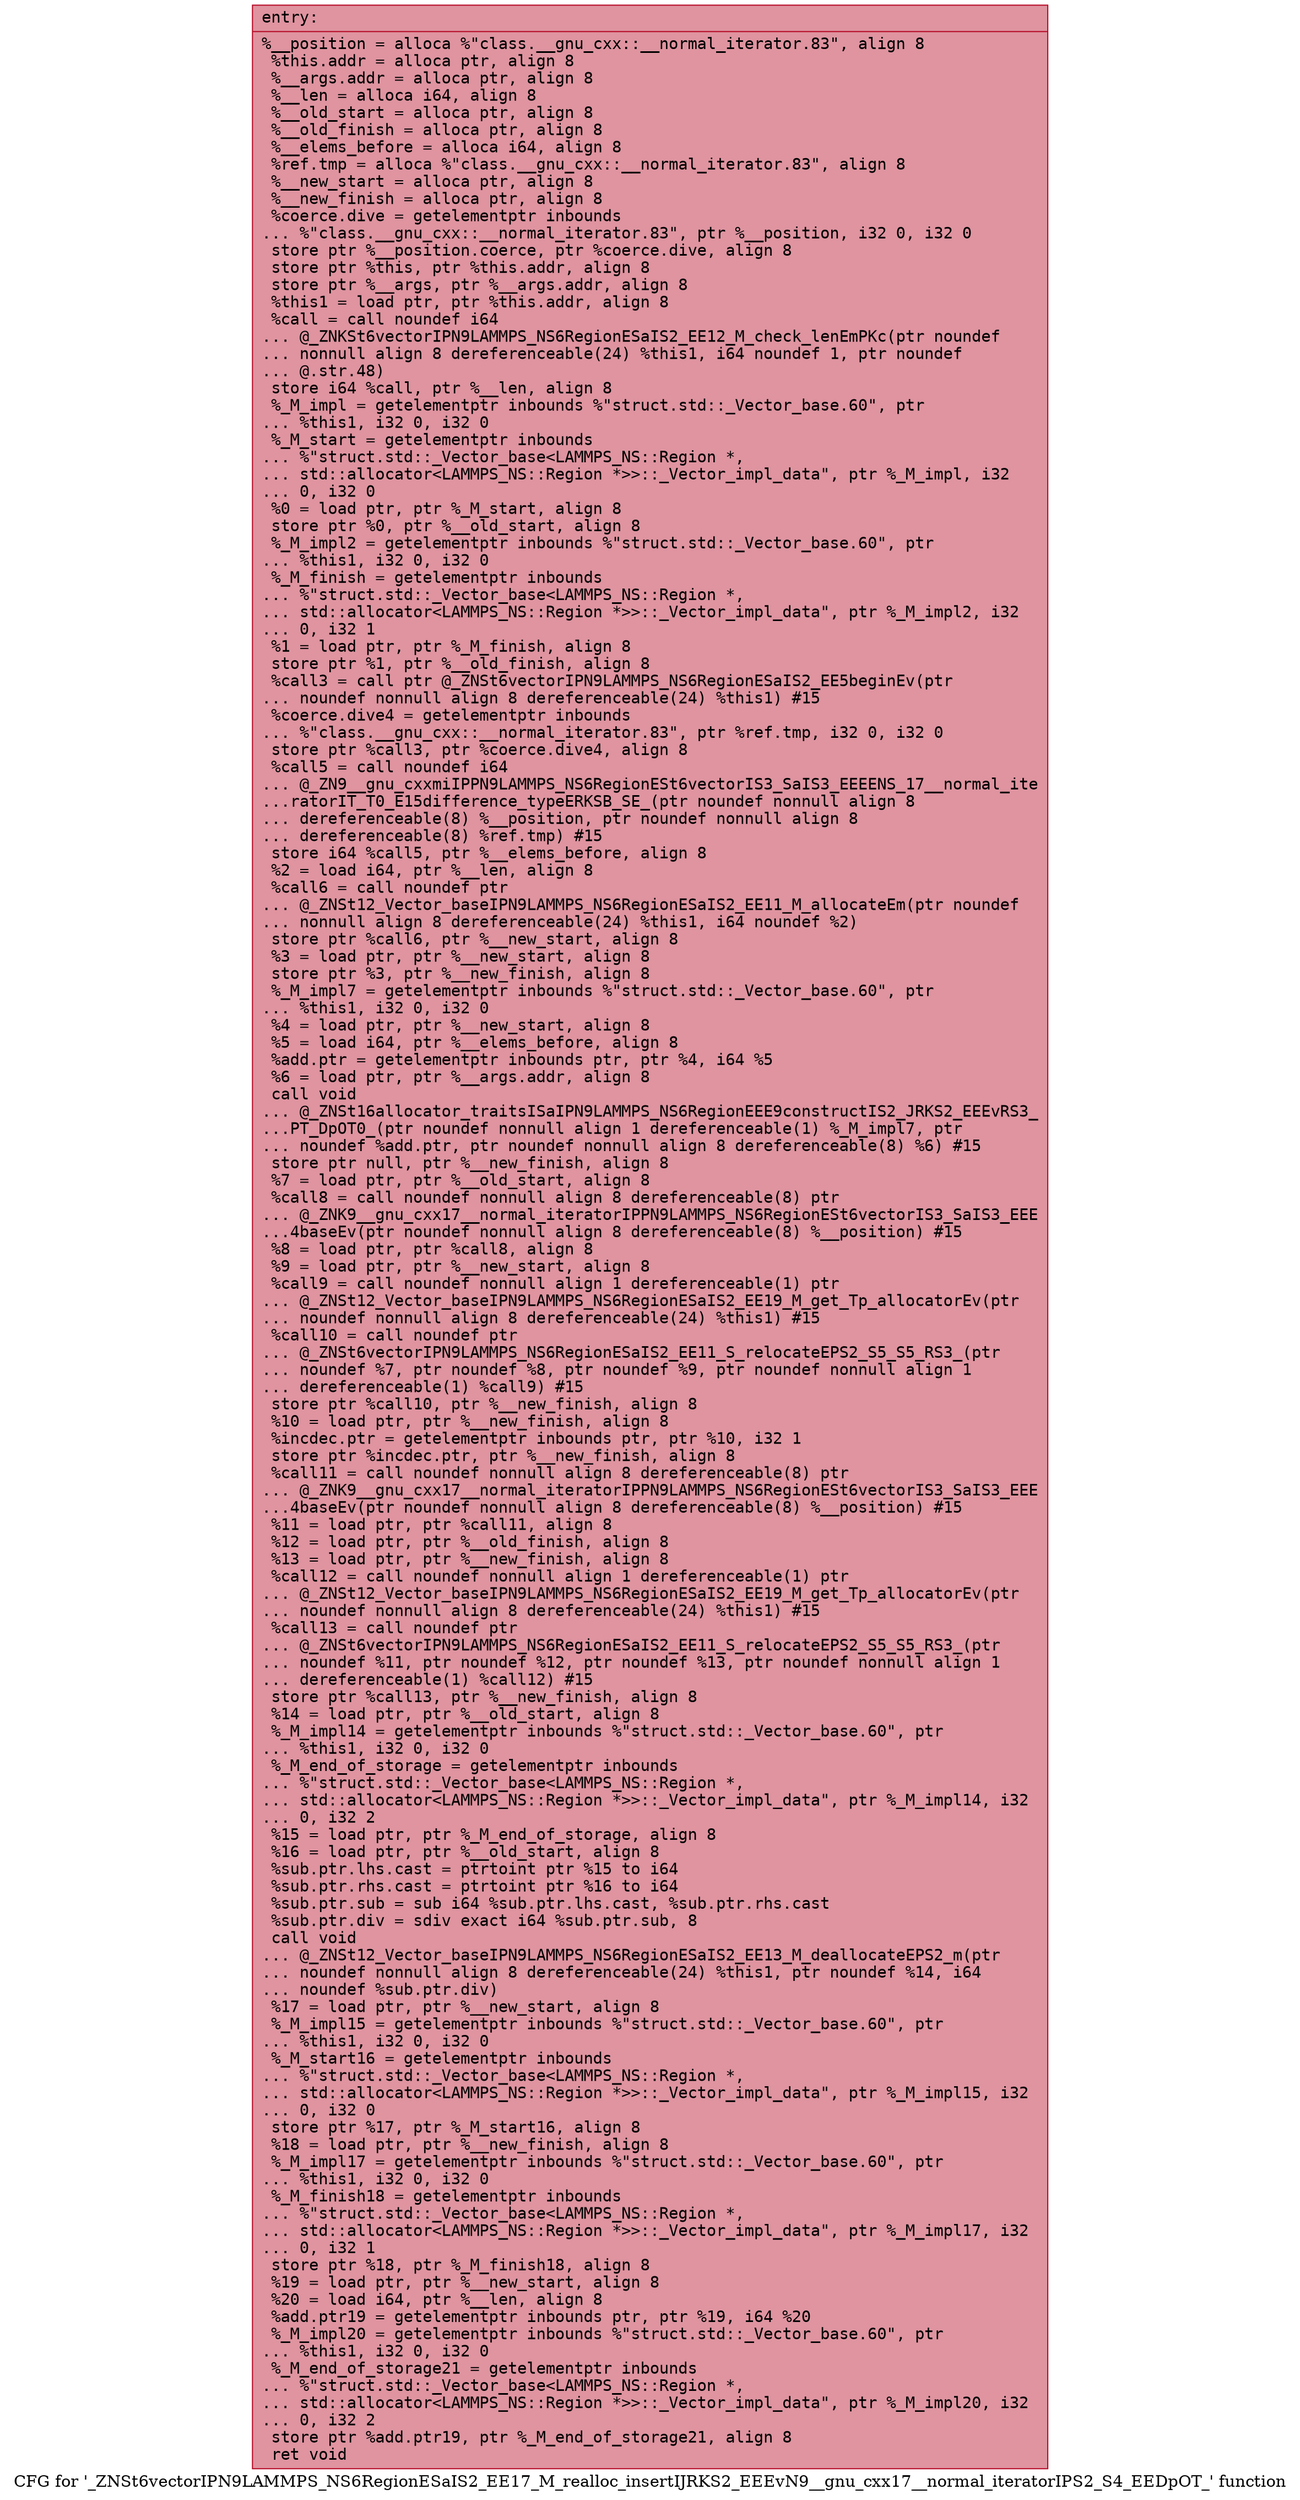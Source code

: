 digraph "CFG for '_ZNSt6vectorIPN9LAMMPS_NS6RegionESaIS2_EE17_M_realloc_insertIJRKS2_EEEvN9__gnu_cxx17__normal_iteratorIPS2_S4_EEDpOT_' function" {
	label="CFG for '_ZNSt6vectorIPN9LAMMPS_NS6RegionESaIS2_EE17_M_realloc_insertIJRKS2_EEEvN9__gnu_cxx17__normal_iteratorIPS2_S4_EEDpOT_' function";

	Node0x561837f7fb20 [shape=record,color="#b70d28ff", style=filled, fillcolor="#b70d2870" fontname="Courier",label="{entry:\l|  %__position = alloca %\"class.__gnu_cxx::__normal_iterator.83\", align 8\l  %this.addr = alloca ptr, align 8\l  %__args.addr = alloca ptr, align 8\l  %__len = alloca i64, align 8\l  %__old_start = alloca ptr, align 8\l  %__old_finish = alloca ptr, align 8\l  %__elems_before = alloca i64, align 8\l  %ref.tmp = alloca %\"class.__gnu_cxx::__normal_iterator.83\", align 8\l  %__new_start = alloca ptr, align 8\l  %__new_finish = alloca ptr, align 8\l  %coerce.dive = getelementptr inbounds\l... %\"class.__gnu_cxx::__normal_iterator.83\", ptr %__position, i32 0, i32 0\l  store ptr %__position.coerce, ptr %coerce.dive, align 8\l  store ptr %this, ptr %this.addr, align 8\l  store ptr %__args, ptr %__args.addr, align 8\l  %this1 = load ptr, ptr %this.addr, align 8\l  %call = call noundef i64\l... @_ZNKSt6vectorIPN9LAMMPS_NS6RegionESaIS2_EE12_M_check_lenEmPKc(ptr noundef\l... nonnull align 8 dereferenceable(24) %this1, i64 noundef 1, ptr noundef\l... @.str.48)\l  store i64 %call, ptr %__len, align 8\l  %_M_impl = getelementptr inbounds %\"struct.std::_Vector_base.60\", ptr\l... %this1, i32 0, i32 0\l  %_M_start = getelementptr inbounds\l... %\"struct.std::_Vector_base\<LAMMPS_NS::Region *,\l... std::allocator\<LAMMPS_NS::Region *\>\>::_Vector_impl_data\", ptr %_M_impl, i32\l... 0, i32 0\l  %0 = load ptr, ptr %_M_start, align 8\l  store ptr %0, ptr %__old_start, align 8\l  %_M_impl2 = getelementptr inbounds %\"struct.std::_Vector_base.60\", ptr\l... %this1, i32 0, i32 0\l  %_M_finish = getelementptr inbounds\l... %\"struct.std::_Vector_base\<LAMMPS_NS::Region *,\l... std::allocator\<LAMMPS_NS::Region *\>\>::_Vector_impl_data\", ptr %_M_impl2, i32\l... 0, i32 1\l  %1 = load ptr, ptr %_M_finish, align 8\l  store ptr %1, ptr %__old_finish, align 8\l  %call3 = call ptr @_ZNSt6vectorIPN9LAMMPS_NS6RegionESaIS2_EE5beginEv(ptr\l... noundef nonnull align 8 dereferenceable(24) %this1) #15\l  %coerce.dive4 = getelementptr inbounds\l... %\"class.__gnu_cxx::__normal_iterator.83\", ptr %ref.tmp, i32 0, i32 0\l  store ptr %call3, ptr %coerce.dive4, align 8\l  %call5 = call noundef i64\l... @_ZN9__gnu_cxxmiIPPN9LAMMPS_NS6RegionESt6vectorIS3_SaIS3_EEEENS_17__normal_ite\l...ratorIT_T0_E15difference_typeERKSB_SE_(ptr noundef nonnull align 8\l... dereferenceable(8) %__position, ptr noundef nonnull align 8\l... dereferenceable(8) %ref.tmp) #15\l  store i64 %call5, ptr %__elems_before, align 8\l  %2 = load i64, ptr %__len, align 8\l  %call6 = call noundef ptr\l... @_ZNSt12_Vector_baseIPN9LAMMPS_NS6RegionESaIS2_EE11_M_allocateEm(ptr noundef\l... nonnull align 8 dereferenceable(24) %this1, i64 noundef %2)\l  store ptr %call6, ptr %__new_start, align 8\l  %3 = load ptr, ptr %__new_start, align 8\l  store ptr %3, ptr %__new_finish, align 8\l  %_M_impl7 = getelementptr inbounds %\"struct.std::_Vector_base.60\", ptr\l... %this1, i32 0, i32 0\l  %4 = load ptr, ptr %__new_start, align 8\l  %5 = load i64, ptr %__elems_before, align 8\l  %add.ptr = getelementptr inbounds ptr, ptr %4, i64 %5\l  %6 = load ptr, ptr %__args.addr, align 8\l  call void\l... @_ZNSt16allocator_traitsISaIPN9LAMMPS_NS6RegionEEE9constructIS2_JRKS2_EEEvRS3_\l...PT_DpOT0_(ptr noundef nonnull align 1 dereferenceable(1) %_M_impl7, ptr\l... noundef %add.ptr, ptr noundef nonnull align 8 dereferenceable(8) %6) #15\l  store ptr null, ptr %__new_finish, align 8\l  %7 = load ptr, ptr %__old_start, align 8\l  %call8 = call noundef nonnull align 8 dereferenceable(8) ptr\l... @_ZNK9__gnu_cxx17__normal_iteratorIPPN9LAMMPS_NS6RegionESt6vectorIS3_SaIS3_EEE\l...4baseEv(ptr noundef nonnull align 8 dereferenceable(8) %__position) #15\l  %8 = load ptr, ptr %call8, align 8\l  %9 = load ptr, ptr %__new_start, align 8\l  %call9 = call noundef nonnull align 1 dereferenceable(1) ptr\l... @_ZNSt12_Vector_baseIPN9LAMMPS_NS6RegionESaIS2_EE19_M_get_Tp_allocatorEv(ptr\l... noundef nonnull align 8 dereferenceable(24) %this1) #15\l  %call10 = call noundef ptr\l... @_ZNSt6vectorIPN9LAMMPS_NS6RegionESaIS2_EE11_S_relocateEPS2_S5_S5_RS3_(ptr\l... noundef %7, ptr noundef %8, ptr noundef %9, ptr noundef nonnull align 1\l... dereferenceable(1) %call9) #15\l  store ptr %call10, ptr %__new_finish, align 8\l  %10 = load ptr, ptr %__new_finish, align 8\l  %incdec.ptr = getelementptr inbounds ptr, ptr %10, i32 1\l  store ptr %incdec.ptr, ptr %__new_finish, align 8\l  %call11 = call noundef nonnull align 8 dereferenceable(8) ptr\l... @_ZNK9__gnu_cxx17__normal_iteratorIPPN9LAMMPS_NS6RegionESt6vectorIS3_SaIS3_EEE\l...4baseEv(ptr noundef nonnull align 8 dereferenceable(8) %__position) #15\l  %11 = load ptr, ptr %call11, align 8\l  %12 = load ptr, ptr %__old_finish, align 8\l  %13 = load ptr, ptr %__new_finish, align 8\l  %call12 = call noundef nonnull align 1 dereferenceable(1) ptr\l... @_ZNSt12_Vector_baseIPN9LAMMPS_NS6RegionESaIS2_EE19_M_get_Tp_allocatorEv(ptr\l... noundef nonnull align 8 dereferenceable(24) %this1) #15\l  %call13 = call noundef ptr\l... @_ZNSt6vectorIPN9LAMMPS_NS6RegionESaIS2_EE11_S_relocateEPS2_S5_S5_RS3_(ptr\l... noundef %11, ptr noundef %12, ptr noundef %13, ptr noundef nonnull align 1\l... dereferenceable(1) %call12) #15\l  store ptr %call13, ptr %__new_finish, align 8\l  %14 = load ptr, ptr %__old_start, align 8\l  %_M_impl14 = getelementptr inbounds %\"struct.std::_Vector_base.60\", ptr\l... %this1, i32 0, i32 0\l  %_M_end_of_storage = getelementptr inbounds\l... %\"struct.std::_Vector_base\<LAMMPS_NS::Region *,\l... std::allocator\<LAMMPS_NS::Region *\>\>::_Vector_impl_data\", ptr %_M_impl14, i32\l... 0, i32 2\l  %15 = load ptr, ptr %_M_end_of_storage, align 8\l  %16 = load ptr, ptr %__old_start, align 8\l  %sub.ptr.lhs.cast = ptrtoint ptr %15 to i64\l  %sub.ptr.rhs.cast = ptrtoint ptr %16 to i64\l  %sub.ptr.sub = sub i64 %sub.ptr.lhs.cast, %sub.ptr.rhs.cast\l  %sub.ptr.div = sdiv exact i64 %sub.ptr.sub, 8\l  call void\l... @_ZNSt12_Vector_baseIPN9LAMMPS_NS6RegionESaIS2_EE13_M_deallocateEPS2_m(ptr\l... noundef nonnull align 8 dereferenceable(24) %this1, ptr noundef %14, i64\l... noundef %sub.ptr.div)\l  %17 = load ptr, ptr %__new_start, align 8\l  %_M_impl15 = getelementptr inbounds %\"struct.std::_Vector_base.60\", ptr\l... %this1, i32 0, i32 0\l  %_M_start16 = getelementptr inbounds\l... %\"struct.std::_Vector_base\<LAMMPS_NS::Region *,\l... std::allocator\<LAMMPS_NS::Region *\>\>::_Vector_impl_data\", ptr %_M_impl15, i32\l... 0, i32 0\l  store ptr %17, ptr %_M_start16, align 8\l  %18 = load ptr, ptr %__new_finish, align 8\l  %_M_impl17 = getelementptr inbounds %\"struct.std::_Vector_base.60\", ptr\l... %this1, i32 0, i32 0\l  %_M_finish18 = getelementptr inbounds\l... %\"struct.std::_Vector_base\<LAMMPS_NS::Region *,\l... std::allocator\<LAMMPS_NS::Region *\>\>::_Vector_impl_data\", ptr %_M_impl17, i32\l... 0, i32 1\l  store ptr %18, ptr %_M_finish18, align 8\l  %19 = load ptr, ptr %__new_start, align 8\l  %20 = load i64, ptr %__len, align 8\l  %add.ptr19 = getelementptr inbounds ptr, ptr %19, i64 %20\l  %_M_impl20 = getelementptr inbounds %\"struct.std::_Vector_base.60\", ptr\l... %this1, i32 0, i32 0\l  %_M_end_of_storage21 = getelementptr inbounds\l... %\"struct.std::_Vector_base\<LAMMPS_NS::Region *,\l... std::allocator\<LAMMPS_NS::Region *\>\>::_Vector_impl_data\", ptr %_M_impl20, i32\l... 0, i32 2\l  store ptr %add.ptr19, ptr %_M_end_of_storage21, align 8\l  ret void\l}"];
}
